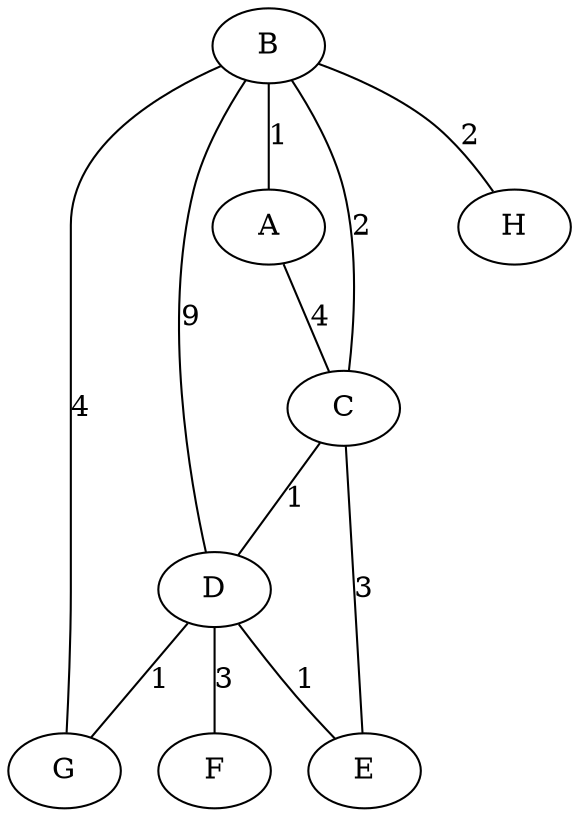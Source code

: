 graph {
B--G [label="4"];
B--A [label="1"];
B--C [label="2"];
B--D [label="9"];
B--H [label="2"];
A--C [label="4"];
C--E [label="3"];
C--D [label="1"];
D--E [label="1"];
D--F [label="3"];
D--G [label="1"];

}
